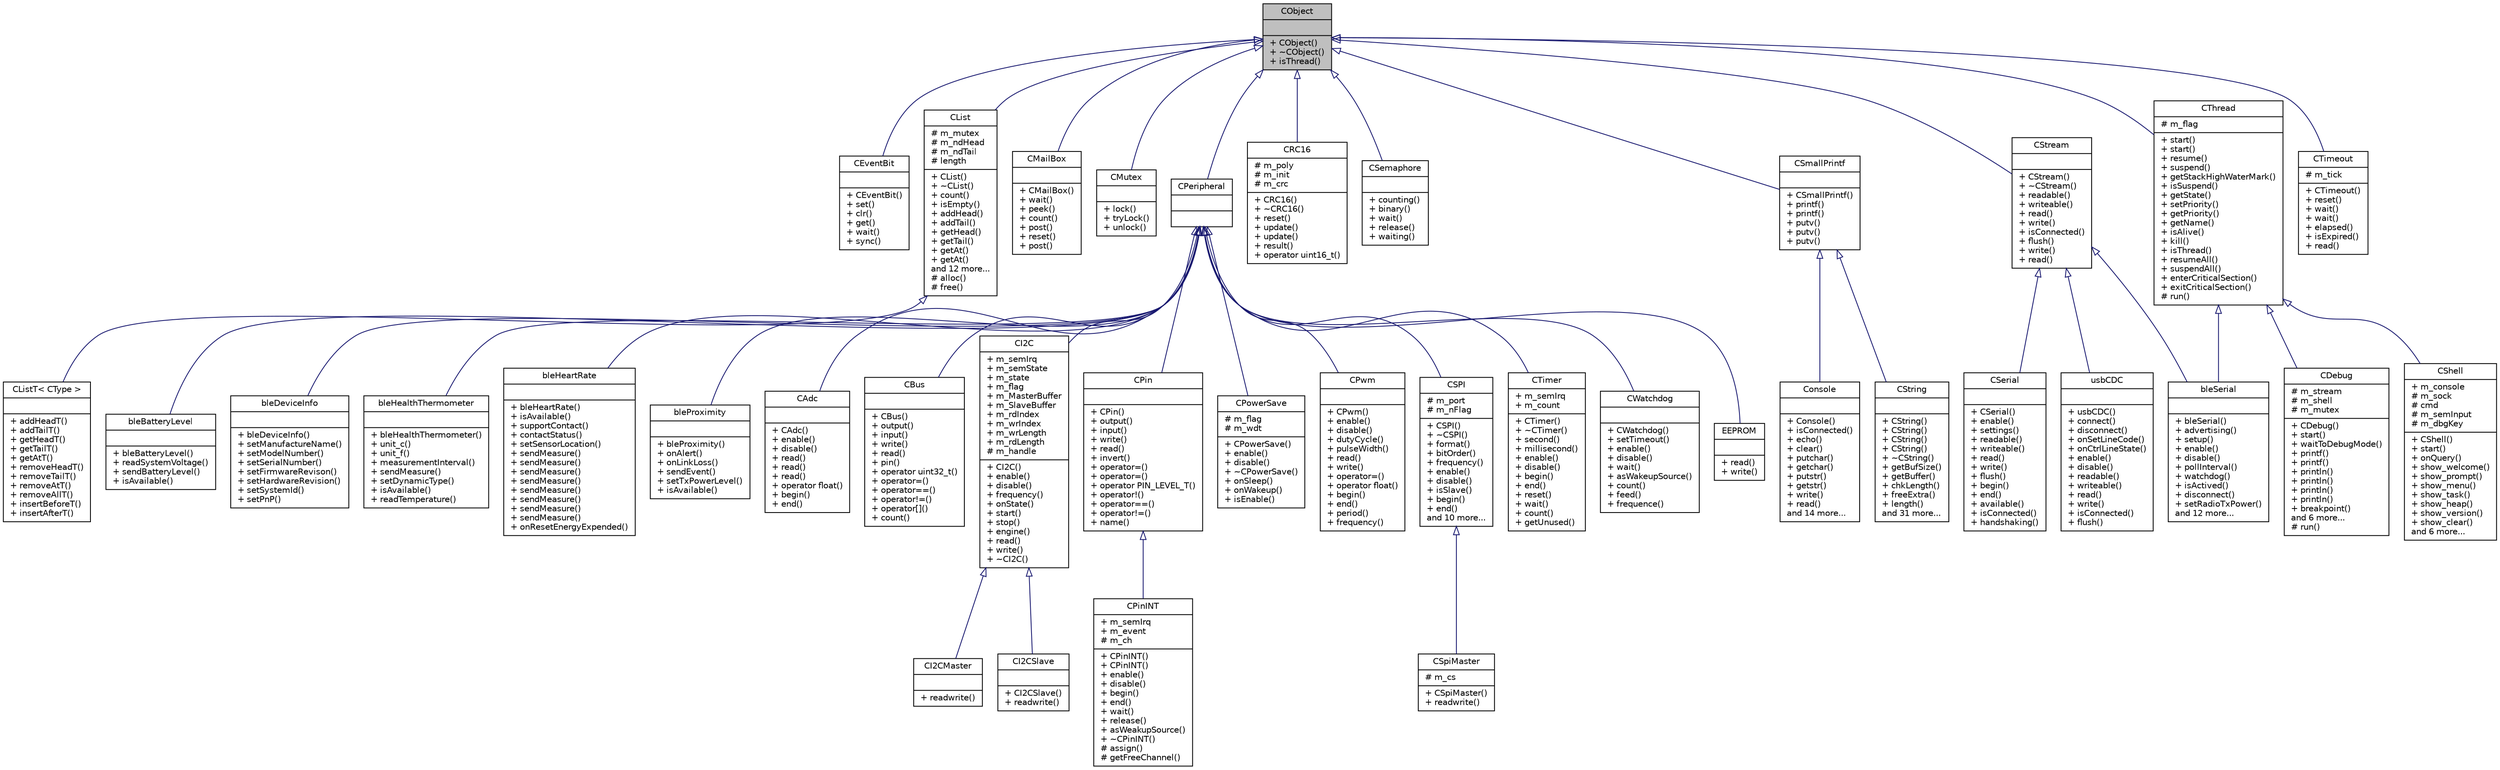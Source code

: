 digraph "CObject"
{
  edge [fontname="Helvetica",fontsize="10",labelfontname="Helvetica",labelfontsize="10"];
  node [fontname="Helvetica",fontsize="10",shape=record];
  Node1 [label="{CObject\n||+ CObject()\l+ ~CObject()\l+ isThread()\l}",height=0.2,width=0.4,color="black", fillcolor="grey75", style="filled" fontcolor="black"];
  Node1 -> Node2 [dir="back",color="midnightblue",fontsize="10",style="solid",arrowtail="onormal",fontname="Helvetica"];
  Node2 [label="{CEventBit\n||+ CEventBit()\l+ set()\l+ clr()\l+ get()\l+ wait()\l+ sync()\l}",height=0.2,width=0.4,color="black", fillcolor="white", style="filled",URL="$dd/d60/class_c_event_bit.html"];
  Node1 -> Node3 [dir="back",color="midnightblue",fontsize="10",style="solid",arrowtail="onormal",fontname="Helvetica"];
  Node3 [label="{CList\n|# m_mutex\l# m_ndHead\l# m_ndTail\l# length\l|+ CList()\l+ ~CList()\l+ count()\l+ isEmpty()\l+ addHead()\l+ addTail()\l+ getHead()\l+ getTail()\l+ getAt()\l+ getAt()\land 12 more...\l# alloc()\l# free()\l}",height=0.2,width=0.4,color="black", fillcolor="white", style="filled",URL="$df/db6/class_c_list.html"];
  Node3 -> Node4 [dir="back",color="midnightblue",fontsize="10",style="solid",arrowtail="onormal",fontname="Helvetica"];
  Node4 [label="{CListT\< CType \>\n||+ addHeadT()\l+ addTailT()\l+ getHeadT()\l+ getTailT()\l+ getAtT()\l+ removeHeadT()\l+ removeTailT()\l+ removeAtT()\l+ removeAllT()\l+ insertBeforeT()\l+ insertAfterT()\l}",height=0.2,width=0.4,color="black", fillcolor="white", style="filled",URL="$da/d59/class_c_list_t.html"];
  Node1 -> Node5 [dir="back",color="midnightblue",fontsize="10",style="solid",arrowtail="onormal",fontname="Helvetica"];
  Node5 [label="{CMailBox\n||+ CMailBox()\l+ wait()\l+ peek()\l+ count()\l+ post()\l+ reset()\l+ post()\l}",height=0.2,width=0.4,color="black", fillcolor="white", style="filled",URL="$d8/d26/class_c_mail_box.html"];
  Node1 -> Node6 [dir="back",color="midnightblue",fontsize="10",style="solid",arrowtail="onormal",fontname="Helvetica"];
  Node6 [label="{CMutex\n||+ lock()\l+ tryLock()\l+ unlock()\l}",height=0.2,width=0.4,color="black", fillcolor="white", style="filled",URL="$d3/d0d/class_c_mutex.html"];
  Node1 -> Node7 [dir="back",color="midnightblue",fontsize="10",style="solid",arrowtail="onormal",fontname="Helvetica"];
  Node7 [label="{CPeripheral\n||}",height=0.2,width=0.4,color="black", fillcolor="white", style="filled",URL="$d9/db6/class_c_peripheral.html"];
  Node7 -> Node8 [dir="back",color="midnightblue",fontsize="10",style="solid",arrowtail="onormal",fontname="Helvetica"];
  Node8 [label="{bleBatteryLevel\n||+ bleBatteryLevel()\l+ readSystemVoltage()\l+ sendBatteryLevel()\l+ isAvailable()\l}",height=0.2,width=0.4,color="black", fillcolor="white", style="filled",URL="$d8/d3b/classble_battery_level.html"];
  Node7 -> Node9 [dir="back",color="midnightblue",fontsize="10",style="solid",arrowtail="onormal",fontname="Helvetica"];
  Node9 [label="{bleDeviceInfo\n||+ bleDeviceInfo()\l+ setManufactureName()\l+ setModelNumber()\l+ setSerialNumber()\l+ setFirmwareRevison()\l+ setHardwareRevision()\l+ setSystemId()\l+ setPnP()\l}",height=0.2,width=0.4,color="black", fillcolor="white", style="filled",URL="$d3/dc5/classble_device_info.html"];
  Node7 -> Node10 [dir="back",color="midnightblue",fontsize="10",style="solid",arrowtail="onormal",fontname="Helvetica"];
  Node10 [label="{bleHealthThermometer\n||+ bleHealthThermometer()\l+ unit_c()\l+ unit_f()\l+ measurementInterval()\l+ sendMeasure()\l+ setDynamicType()\l+ isAvailable()\l+ readTemperature()\l}",height=0.2,width=0.4,color="black", fillcolor="white", style="filled",URL="$d9/d26/classble_health_thermometer.html"];
  Node7 -> Node11 [dir="back",color="midnightblue",fontsize="10",style="solid",arrowtail="onormal",fontname="Helvetica"];
  Node11 [label="{bleHeartRate\n||+ bleHeartRate()\l+ isAvailable()\l+ supportContact()\l+ contactStatus()\l+ setSensorLocation()\l+ sendMeasure()\l+ sendMeasure()\l+ sendMeasure()\l+ sendMeasure()\l+ sendMeasure()\l+ sendMeasure()\l+ sendMeasure()\l+ sendMeasure()\l+ onResetEnergyExpended()\l}",height=0.2,width=0.4,color="black", fillcolor="white", style="filled",URL="$d3/d81/classble_heart_rate.html"];
  Node7 -> Node12 [dir="back",color="midnightblue",fontsize="10",style="solid",arrowtail="onormal",fontname="Helvetica"];
  Node12 [label="{bleProximity\n||+ bleProximity()\l+ onAlert()\l+ onLinkLoss()\l+ sendEvent()\l+ setTxPowerLevel()\l+ isAvailable()\l}",height=0.2,width=0.4,color="black", fillcolor="white", style="filled",URL="$de/d67/classble_proximity.html"];
  Node7 -> Node13 [dir="back",color="midnightblue",fontsize="10",style="solid",arrowtail="onormal",fontname="Helvetica"];
  Node13 [label="{CAdc\n||+ CAdc()\l+ enable()\l+ disable()\l+ read()\l+ read()\l+ read()\l+ operator float()\l+ begin()\l+ end()\l}",height=0.2,width=0.4,color="black", fillcolor="white", style="filled",URL="$d7/d0f/class_c_adc.html"];
  Node7 -> Node14 [dir="back",color="midnightblue",fontsize="10",style="solid",arrowtail="onormal",fontname="Helvetica"];
  Node14 [label="{CBus\n||+ CBus()\l+ output()\l+ input()\l+ write()\l+ read()\l+ pin()\l+ operator uint32_t()\l+ operator=()\l+ operator==()\l+ operator!=()\l+ operator[]()\l+ count()\l}",height=0.2,width=0.4,color="black", fillcolor="white", style="filled",URL="$de/d89/class_c_bus.html"];
  Node7 -> Node15 [dir="back",color="midnightblue",fontsize="10",style="solid",arrowtail="onormal",fontname="Helvetica"];
  Node15 [label="{CI2C\n|+ m_semIrq\l+ m_semState\l+ m_state\l+ m_flag\l+ m_MasterBuffer\l+ m_SlaveBuffer\l+ m_rdIndex\l+ m_wrIndex\l+ m_wrLength\l+ m_rdLength\l# m_handle\l|+ CI2C()\l+ enable()\l+ disable()\l+ frequency()\l+ onState()\l+ start()\l+ stop()\l+ engine()\l+ read()\l+ write()\l+ ~CI2C()\l}",height=0.2,width=0.4,color="black", fillcolor="white", style="filled",URL="$d0/dce/class_c_i2_c.html"];
  Node15 -> Node16 [dir="back",color="midnightblue",fontsize="10",style="solid",arrowtail="onormal",fontname="Helvetica"];
  Node16 [label="{CI2CMaster\n||+ readwrite()\l}",height=0.2,width=0.4,color="black", fillcolor="white", style="filled",URL="$d7/db9/class_c_i2_c_master.html"];
  Node15 -> Node17 [dir="back",color="midnightblue",fontsize="10",style="solid",arrowtail="onormal",fontname="Helvetica"];
  Node17 [label="{CI2CSlave\n||+ CI2CSlave()\l+ readwrite()\l}",height=0.2,width=0.4,color="black", fillcolor="white", style="filled",URL="$d9/d52/class_c_i2_c_slave.html"];
  Node7 -> Node18 [dir="back",color="midnightblue",fontsize="10",style="solid",arrowtail="onormal",fontname="Helvetica"];
  Node18 [label="{CPin\n||+ CPin()\l+ output()\l+ input()\l+ write()\l+ read()\l+ invert()\l+ operator=()\l+ operator=()\l+ operator PIN_LEVEL_T()\l+ operator!()\l+ operator==()\l+ operator!=()\l+ name()\l}",height=0.2,width=0.4,color="black", fillcolor="white", style="filled",URL="$d7/db9/class_c_pin.html"];
  Node18 -> Node19 [dir="back",color="midnightblue",fontsize="10",style="solid",arrowtail="onormal",fontname="Helvetica"];
  Node19 [label="{CPinINT\n|+ m_semIrq\l+ m_event\l# m_ch\l|+ CPinINT()\l+ CPinINT()\l+ enable()\l+ disable()\l+ begin()\l+ end()\l+ wait()\l+ release()\l+ asWeakupSource()\l+ ~CPinINT()\l# assign()\l# getFreeChannel()\l}",height=0.2,width=0.4,color="black", fillcolor="white", style="filled",URL="$db/d2c/class_c_pin_i_n_t.html"];
  Node7 -> Node20 [dir="back",color="midnightblue",fontsize="10",style="solid",arrowtail="onormal",fontname="Helvetica"];
  Node20 [label="{CPowerSave\n|# m_flag\l# m_wdt\l|+ CPowerSave()\l+ enable()\l+ disable()\l+ ~CPowerSave()\l+ onSleep()\l+ onWakeup()\l+ isEnable()\l}",height=0.2,width=0.4,color="black", fillcolor="white", style="filled",URL="$d5/d3e/class_c_power_save.html"];
  Node7 -> Node21 [dir="back",color="midnightblue",fontsize="10",style="solid",arrowtail="onormal",fontname="Helvetica"];
  Node21 [label="{CPwm\n||+ CPwm()\l+ enable()\l+ disable()\l+ dutyCycle()\l+ pulseWidth()\l+ read()\l+ write()\l+ operator=()\l+ operator float()\l+ begin()\l+ end()\l+ period()\l+ frequency()\l}",height=0.2,width=0.4,color="black", fillcolor="white", style="filled",URL="$d1/d9f/class_c_pwm.html",tooltip="Pulse-width modulated output. "];
  Node7 -> Node22 [dir="back",color="midnightblue",fontsize="10",style="solid",arrowtail="onormal",fontname="Helvetica"];
  Node22 [label="{CSPI\n|# m_port\l# m_nFlag\l|+ CSPI()\l+ ~CSPI()\l+ format()\l+ bitOrder()\l+ frequency()\l+ enable()\l+ disable()\l+ isSlave()\l+ begin()\l+ end()\land 10 more...\l}",height=0.2,width=0.4,color="black", fillcolor="white", style="filled",URL="$d2/d3f/class_c_s_p_i.html"];
  Node22 -> Node23 [dir="back",color="midnightblue",fontsize="10",style="solid",arrowtail="onormal",fontname="Helvetica"];
  Node23 [label="{CSpiMaster\n|# m_cs\l|+ CSpiMaster()\l+ readwrite()\l}",height=0.2,width=0.4,color="black", fillcolor="white", style="filled",URL="$d9/d9b/class_c_spi_master.html"];
  Node7 -> Node24 [dir="back",color="midnightblue",fontsize="10",style="solid",arrowtail="onormal",fontname="Helvetica"];
  Node24 [label="{CTimer\n|+ m_semIrq\l+ m_count\l|+ CTimer()\l+ ~CTimer()\l+ second()\l+ millisecond()\l+ enable()\l+ disable()\l+ begin()\l+ end()\l+ reset()\l+ wait()\l+ count()\l+ getUnused()\l}",height=0.2,width=0.4,color="black", fillcolor="white", style="filled",URL="$db/de1/class_c_timer.html"];
  Node7 -> Node25 [dir="back",color="midnightblue",fontsize="10",style="solid",arrowtail="onormal",fontname="Helvetica"];
  Node25 [label="{CWatchdog\n||+ CWatchdog()\l+ setTimeout()\l+ enable()\l+ disable()\l+ wait()\l+ asWakeupSource()\l+ count()\l+ feed()\l+ frequence()\l}",height=0.2,width=0.4,color="black", fillcolor="white", style="filled",URL="$d3/d75/class_c_watchdog.html"];
  Node7 -> Node26 [dir="back",color="midnightblue",fontsize="10",style="solid",arrowtail="onormal",fontname="Helvetica"];
  Node26 [label="{EEPROM\n||+ read()\l+ write()\l}",height=0.2,width=0.4,color="black", fillcolor="white", style="filled",URL="$d0/d7a/class_e_e_p_r_o_m.html"];
  Node1 -> Node27 [dir="back",color="midnightblue",fontsize="10",style="solid",arrowtail="onormal",fontname="Helvetica"];
  Node27 [label="{CRC16\n|# m_poly\l# m_init\l# m_crc\l|+ CRC16()\l+ ~CRC16()\l+ reset()\l+ update()\l+ update()\l+ result()\l+ operator uint16_t()\l}",height=0.2,width=0.4,color="black", fillcolor="white", style="filled",URL="$d5/df3/class_c_r_c16.html"];
  Node1 -> Node28 [dir="back",color="midnightblue",fontsize="10",style="solid",arrowtail="onormal",fontname="Helvetica"];
  Node28 [label="{CSemaphore\n||+ counting()\l+ binary()\l+ wait()\l+ release()\l+ waiting()\l}",height=0.2,width=0.4,color="black", fillcolor="white", style="filled",URL="$d0/d06/class_c_semaphore.html"];
  Node1 -> Node29 [dir="back",color="midnightblue",fontsize="10",style="solid",arrowtail="onormal",fontname="Helvetica"];
  Node29 [label="{CSmallPrintf\n||+ CSmallPrintf()\l+ printf()\l+ printf()\l+ putv()\l+ putv()\l+ putv()\l}",height=0.2,width=0.4,color="black", fillcolor="white", style="filled",URL="$de/db4/class_c_small_printf.html"];
  Node29 -> Node30 [dir="back",color="midnightblue",fontsize="10",style="solid",arrowtail="onormal",fontname="Helvetica"];
  Node30 [label="{Console\n||+ Console()\l+ isConnected()\l+ echo()\l+ clear()\l+ putchar()\l+ getchar()\l+ putstr()\l+ getstr()\l+ write()\l+ read()\land 14 more...\l}",height=0.2,width=0.4,color="black", fillcolor="white", style="filled",URL="$d6/d56/class_console.html",tooltip="The Console class provides a lightweight input/output stream to console. "];
  Node29 -> Node31 [dir="back",color="midnightblue",fontsize="10",style="solid",arrowtail="onormal",fontname="Helvetica"];
  Node31 [label="{CString\n||+ CString()\l+ CString()\l+ CString()\l+ CString()\l+ ~CString()\l+ getBufSize()\l+ getBuffer()\l+ chkLength()\l+ freeExtra()\l+ length()\land 31 more...\l}",height=0.2,width=0.4,color="black", fillcolor="white", style="filled",URL="$df/d99/class_c_string.html",tooltip="a string class inherit from CSmallPrintf. "];
  Node1 -> Node32 [dir="back",color="midnightblue",fontsize="10",style="solid",arrowtail="onormal",fontname="Helvetica"];
  Node32 [label="{CStream\n||+ CStream()\l+ ~CStream()\l+ readable()\l+ writeable()\l+ read()\l+ write()\l+ isConnected()\l+ flush()\l+ write()\l+ read()\l}",height=0.2,width=0.4,color="black", fillcolor="white", style="filled",URL="$d4/d16/class_c_stream.html"];
  Node32 -> Node33 [dir="back",color="midnightblue",fontsize="10",style="solid",arrowtail="onormal",fontname="Helvetica"];
  Node33 [label="{bleSerial\n||+ bleSerial()\l+ advertising()\l+ setup()\l+ enable()\l+ disable()\l+ pollInterval()\l+ watchdog()\l+ isActived()\l+ disconnect()\l+ setRadioTxPower()\land 12 more...\l}",height=0.2,width=0.4,color="black", fillcolor="white", style="filled",URL="$d7/d03/classble_serial.html",tooltip="bleSerial class is a ble core, and inherits from CStream class to provide the stream virtual function..."];
  Node32 -> Node34 [dir="back",color="midnightblue",fontsize="10",style="solid",arrowtail="onormal",fontname="Helvetica"];
  Node34 [label="{CSerial\n||+ CSerial()\l+ enable()\l+ settings()\l+ readable()\l+ writeable()\l+ read()\l+ write()\l+ flush()\l+ begin()\l+ end()\l+ available()\l+ isConnected()\l+ handshaking()\l}",height=0.2,width=0.4,color="black", fillcolor="white", style="filled",URL="$d8/d1d/class_c_serial.html"];
  Node32 -> Node35 [dir="back",color="midnightblue",fontsize="10",style="solid",arrowtail="onormal",fontname="Helvetica"];
  Node35 [label="{usbCDC\n||+ usbCDC()\l+ connect()\l+ disconnect()\l+ onSetLineCode()\l+ onCtrlLineState()\l+ enable()\l+ disable()\l+ readable()\l+ writeable()\l+ read()\l+ write()\l+ isConnected()\l+ flush()\l}",height=0.2,width=0.4,color="black", fillcolor="white", style="filled",URL="$d6/dc5/classusb_c_d_c.html"];
  Node1 -> Node36 [dir="back",color="midnightblue",fontsize="10",style="solid",arrowtail="onormal",fontname="Helvetica"];
  Node36 [label="{CThread\n|# m_flag\l|+ start()\l+ start()\l+ resume()\l+ suspend()\l+ getStackHighWaterMark()\l+ isSuspend()\l+ getState()\l+ setPriority()\l+ getPriority()\l+ getName()\l+ isAlive()\l+ kill()\l+ isThread()\l+ resumeAll()\l+ suspendAll()\l+ enterCriticalSection()\l+ exitCriticalSection()\l# run()\l}",height=0.2,width=0.4,color="black", fillcolor="white", style="filled",URL="$d0/d26/class_c_thread.html"];
  Node36 -> Node33 [dir="back",color="midnightblue",fontsize="10",style="solid",arrowtail="onormal",fontname="Helvetica"];
  Node36 -> Node37 [dir="back",color="midnightblue",fontsize="10",style="solid",arrowtail="onormal",fontname="Helvetica"];
  Node37 [label="{CDebug\n|# m_stream\l# m_shell\l# m_mutex\l|+ CDebug()\l+ start()\l+ waitToDebugMode()\l+ printf()\l+ printf()\l+ println()\l+ println()\l+ println()\l+ println()\l+ breakpoint()\land 6 more...\l# run()\l}",height=0.2,width=0.4,color="black", fillcolor="white", style="filled",URL="$d4/d37/class_c_debug.html"];
  Node36 -> Node38 [dir="back",color="midnightblue",fontsize="10",style="solid",arrowtail="onormal",fontname="Helvetica"];
  Node38 [label="{CShell\n|+ m_console\l# m_sock\l# cmd\l# m_semInput\l# m_dbgKey\l|+ CShell()\l+ start()\l+ onQuery()\l+ show_welcome()\l+ show_prompt()\l+ show_menu()\l+ show_task()\l+ show_heap()\l+ show_version()\l+ show_clear()\land 6 more...\l}",height=0.2,width=0.4,color="black", fillcolor="white", style="filled",URL="$de/dba/class_c_shell.html"];
  Node1 -> Node39 [dir="back",color="midnightblue",fontsize="10",style="solid",arrowtail="onormal",fontname="Helvetica"];
  Node39 [label="{CTimeout\n|# m_tick\l|+ CTimeout()\l+ reset()\l+ wait()\l+ wait()\l+ elapsed()\l+ isExpired()\l+ read()\l}",height=0.2,width=0.4,color="black", fillcolor="white", style="filled",URL="$d5/d5b/class_c_timeout.html"];
}
